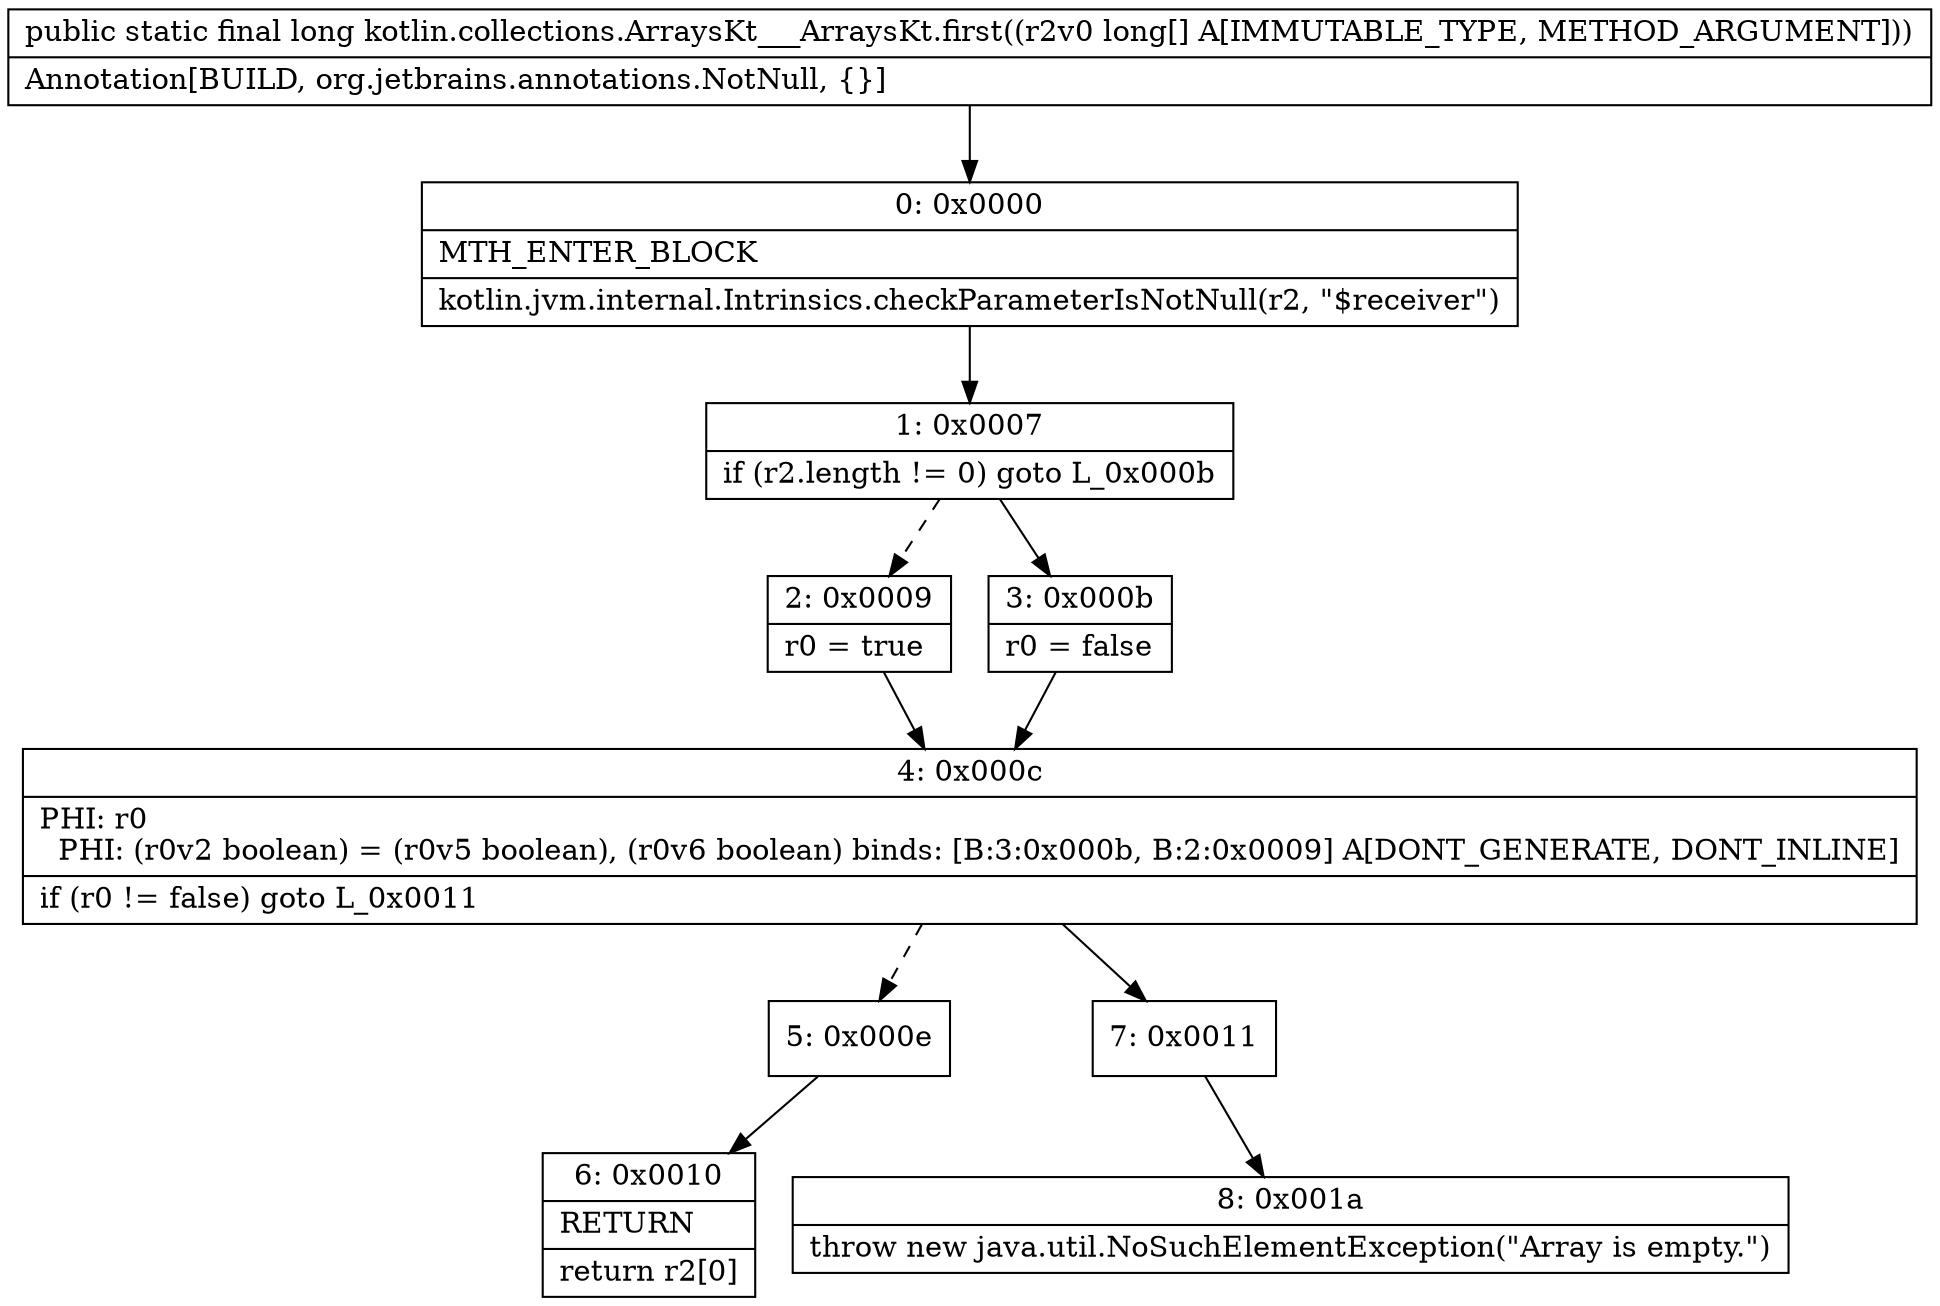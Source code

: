 digraph "CFG forkotlin.collections.ArraysKt___ArraysKt.first([J)J" {
Node_0 [shape=record,label="{0\:\ 0x0000|MTH_ENTER_BLOCK\l|kotlin.jvm.internal.Intrinsics.checkParameterIsNotNull(r2, \"$receiver\")\l}"];
Node_1 [shape=record,label="{1\:\ 0x0007|if (r2.length != 0) goto L_0x000b\l}"];
Node_2 [shape=record,label="{2\:\ 0x0009|r0 = true\l}"];
Node_3 [shape=record,label="{3\:\ 0x000b|r0 = false\l}"];
Node_4 [shape=record,label="{4\:\ 0x000c|PHI: r0 \l  PHI: (r0v2 boolean) = (r0v5 boolean), (r0v6 boolean) binds: [B:3:0x000b, B:2:0x0009] A[DONT_GENERATE, DONT_INLINE]\l|if (r0 != false) goto L_0x0011\l}"];
Node_5 [shape=record,label="{5\:\ 0x000e}"];
Node_6 [shape=record,label="{6\:\ 0x0010|RETURN\l|return r2[0]\l}"];
Node_7 [shape=record,label="{7\:\ 0x0011}"];
Node_8 [shape=record,label="{8\:\ 0x001a|throw new java.util.NoSuchElementException(\"Array is empty.\")\l}"];
MethodNode[shape=record,label="{public static final long kotlin.collections.ArraysKt___ArraysKt.first((r2v0 long[] A[IMMUTABLE_TYPE, METHOD_ARGUMENT]))  | Annotation[BUILD, org.jetbrains.annotations.NotNull, \{\}]\l}"];
MethodNode -> Node_0;
Node_0 -> Node_1;
Node_1 -> Node_2[style=dashed];
Node_1 -> Node_3;
Node_2 -> Node_4;
Node_3 -> Node_4;
Node_4 -> Node_5[style=dashed];
Node_4 -> Node_7;
Node_5 -> Node_6;
Node_7 -> Node_8;
}

